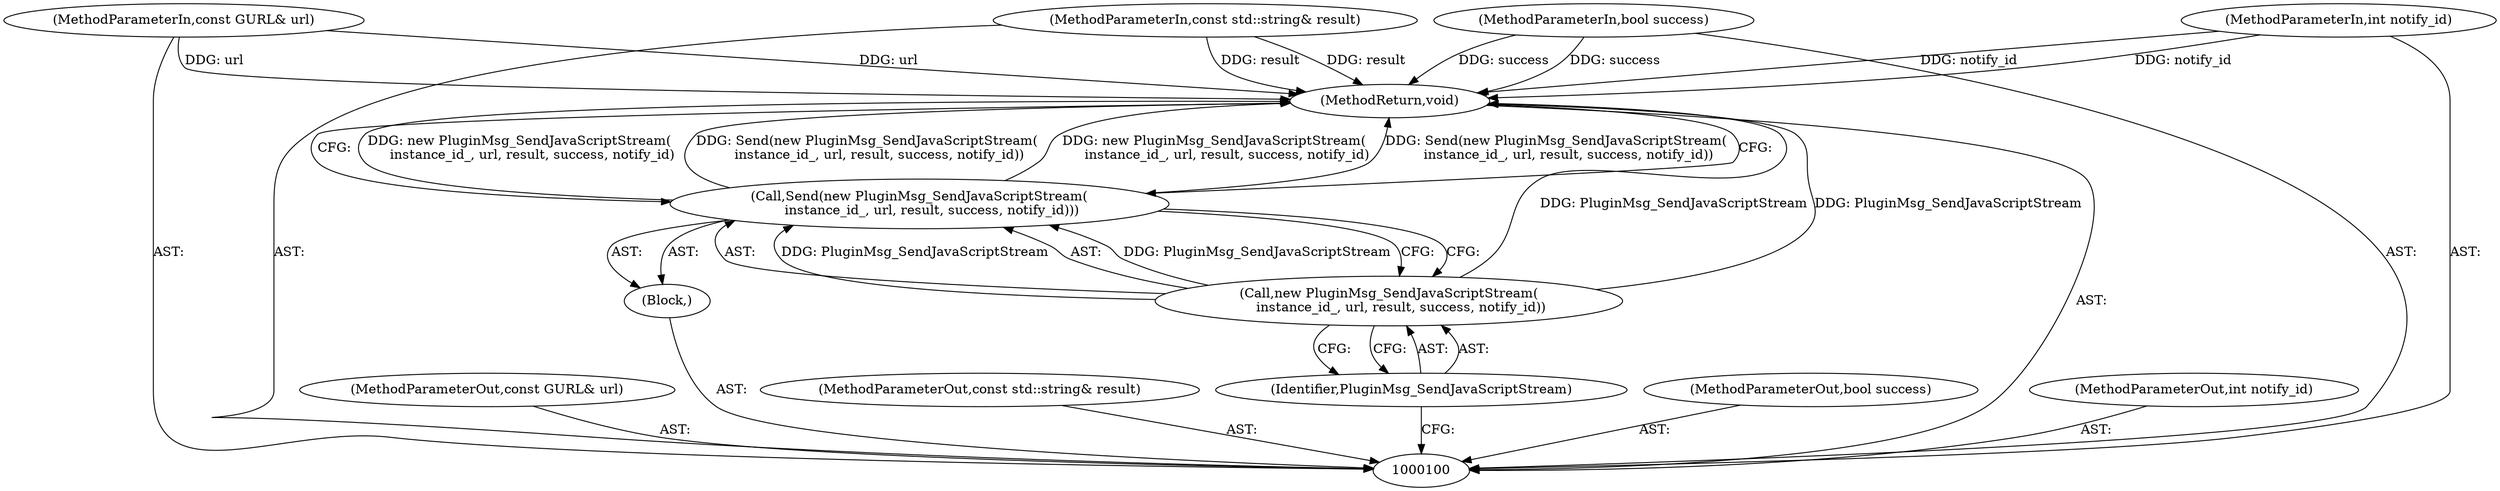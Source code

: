 digraph "0_Chrome_ea3d1d84be3d6f97bf50e76511c9e26af6895533_21" {
"1000109" [label="(MethodReturn,void)"];
"1000101" [label="(MethodParameterIn,const GURL& url)"];
"1000125" [label="(MethodParameterOut,const GURL& url)"];
"1000102" [label="(MethodParameterIn,const std::string& result)"];
"1000126" [label="(MethodParameterOut,const std::string& result)"];
"1000103" [label="(MethodParameterIn,bool success)"];
"1000127" [label="(MethodParameterOut,bool success)"];
"1000104" [label="(MethodParameterIn,int notify_id)"];
"1000128" [label="(MethodParameterOut,int notify_id)"];
"1000105" [label="(Block,)"];
"1000108" [label="(Identifier,PluginMsg_SendJavaScriptStream)"];
"1000106" [label="(Call,Send(new PluginMsg_SendJavaScriptStream(\n      instance_id_, url, result, success, notify_id)))"];
"1000107" [label="(Call,new PluginMsg_SendJavaScriptStream(\n      instance_id_, url, result, success, notify_id))"];
"1000109" -> "1000100"  [label="AST: "];
"1000109" -> "1000106"  [label="CFG: "];
"1000107" -> "1000109"  [label="DDG: PluginMsg_SendJavaScriptStream"];
"1000106" -> "1000109"  [label="DDG: new PluginMsg_SendJavaScriptStream(\n      instance_id_, url, result, success, notify_id)"];
"1000106" -> "1000109"  [label="DDG: Send(new PluginMsg_SendJavaScriptStream(\n      instance_id_, url, result, success, notify_id))"];
"1000104" -> "1000109"  [label="DDG: notify_id"];
"1000103" -> "1000109"  [label="DDG: success"];
"1000102" -> "1000109"  [label="DDG: result"];
"1000101" -> "1000109"  [label="DDG: url"];
"1000101" -> "1000100"  [label="AST: "];
"1000101" -> "1000109"  [label="DDG: url"];
"1000125" -> "1000100"  [label="AST: "];
"1000102" -> "1000100"  [label="AST: "];
"1000102" -> "1000109"  [label="DDG: result"];
"1000126" -> "1000100"  [label="AST: "];
"1000103" -> "1000100"  [label="AST: "];
"1000103" -> "1000109"  [label="DDG: success"];
"1000127" -> "1000100"  [label="AST: "];
"1000104" -> "1000100"  [label="AST: "];
"1000104" -> "1000109"  [label="DDG: notify_id"];
"1000128" -> "1000100"  [label="AST: "];
"1000105" -> "1000100"  [label="AST: "];
"1000106" -> "1000105"  [label="AST: "];
"1000108" -> "1000107"  [label="AST: "];
"1000108" -> "1000100"  [label="CFG: "];
"1000107" -> "1000108"  [label="CFG: "];
"1000106" -> "1000105"  [label="AST: "];
"1000106" -> "1000107"  [label="CFG: "];
"1000107" -> "1000106"  [label="AST: "];
"1000109" -> "1000106"  [label="CFG: "];
"1000106" -> "1000109"  [label="DDG: new PluginMsg_SendJavaScriptStream(\n      instance_id_, url, result, success, notify_id)"];
"1000106" -> "1000109"  [label="DDG: Send(new PluginMsg_SendJavaScriptStream(\n      instance_id_, url, result, success, notify_id))"];
"1000107" -> "1000106"  [label="DDG: PluginMsg_SendJavaScriptStream"];
"1000107" -> "1000106"  [label="AST: "];
"1000107" -> "1000108"  [label="CFG: "];
"1000108" -> "1000107"  [label="AST: "];
"1000106" -> "1000107"  [label="CFG: "];
"1000107" -> "1000109"  [label="DDG: PluginMsg_SendJavaScriptStream"];
"1000107" -> "1000106"  [label="DDG: PluginMsg_SendJavaScriptStream"];
}
